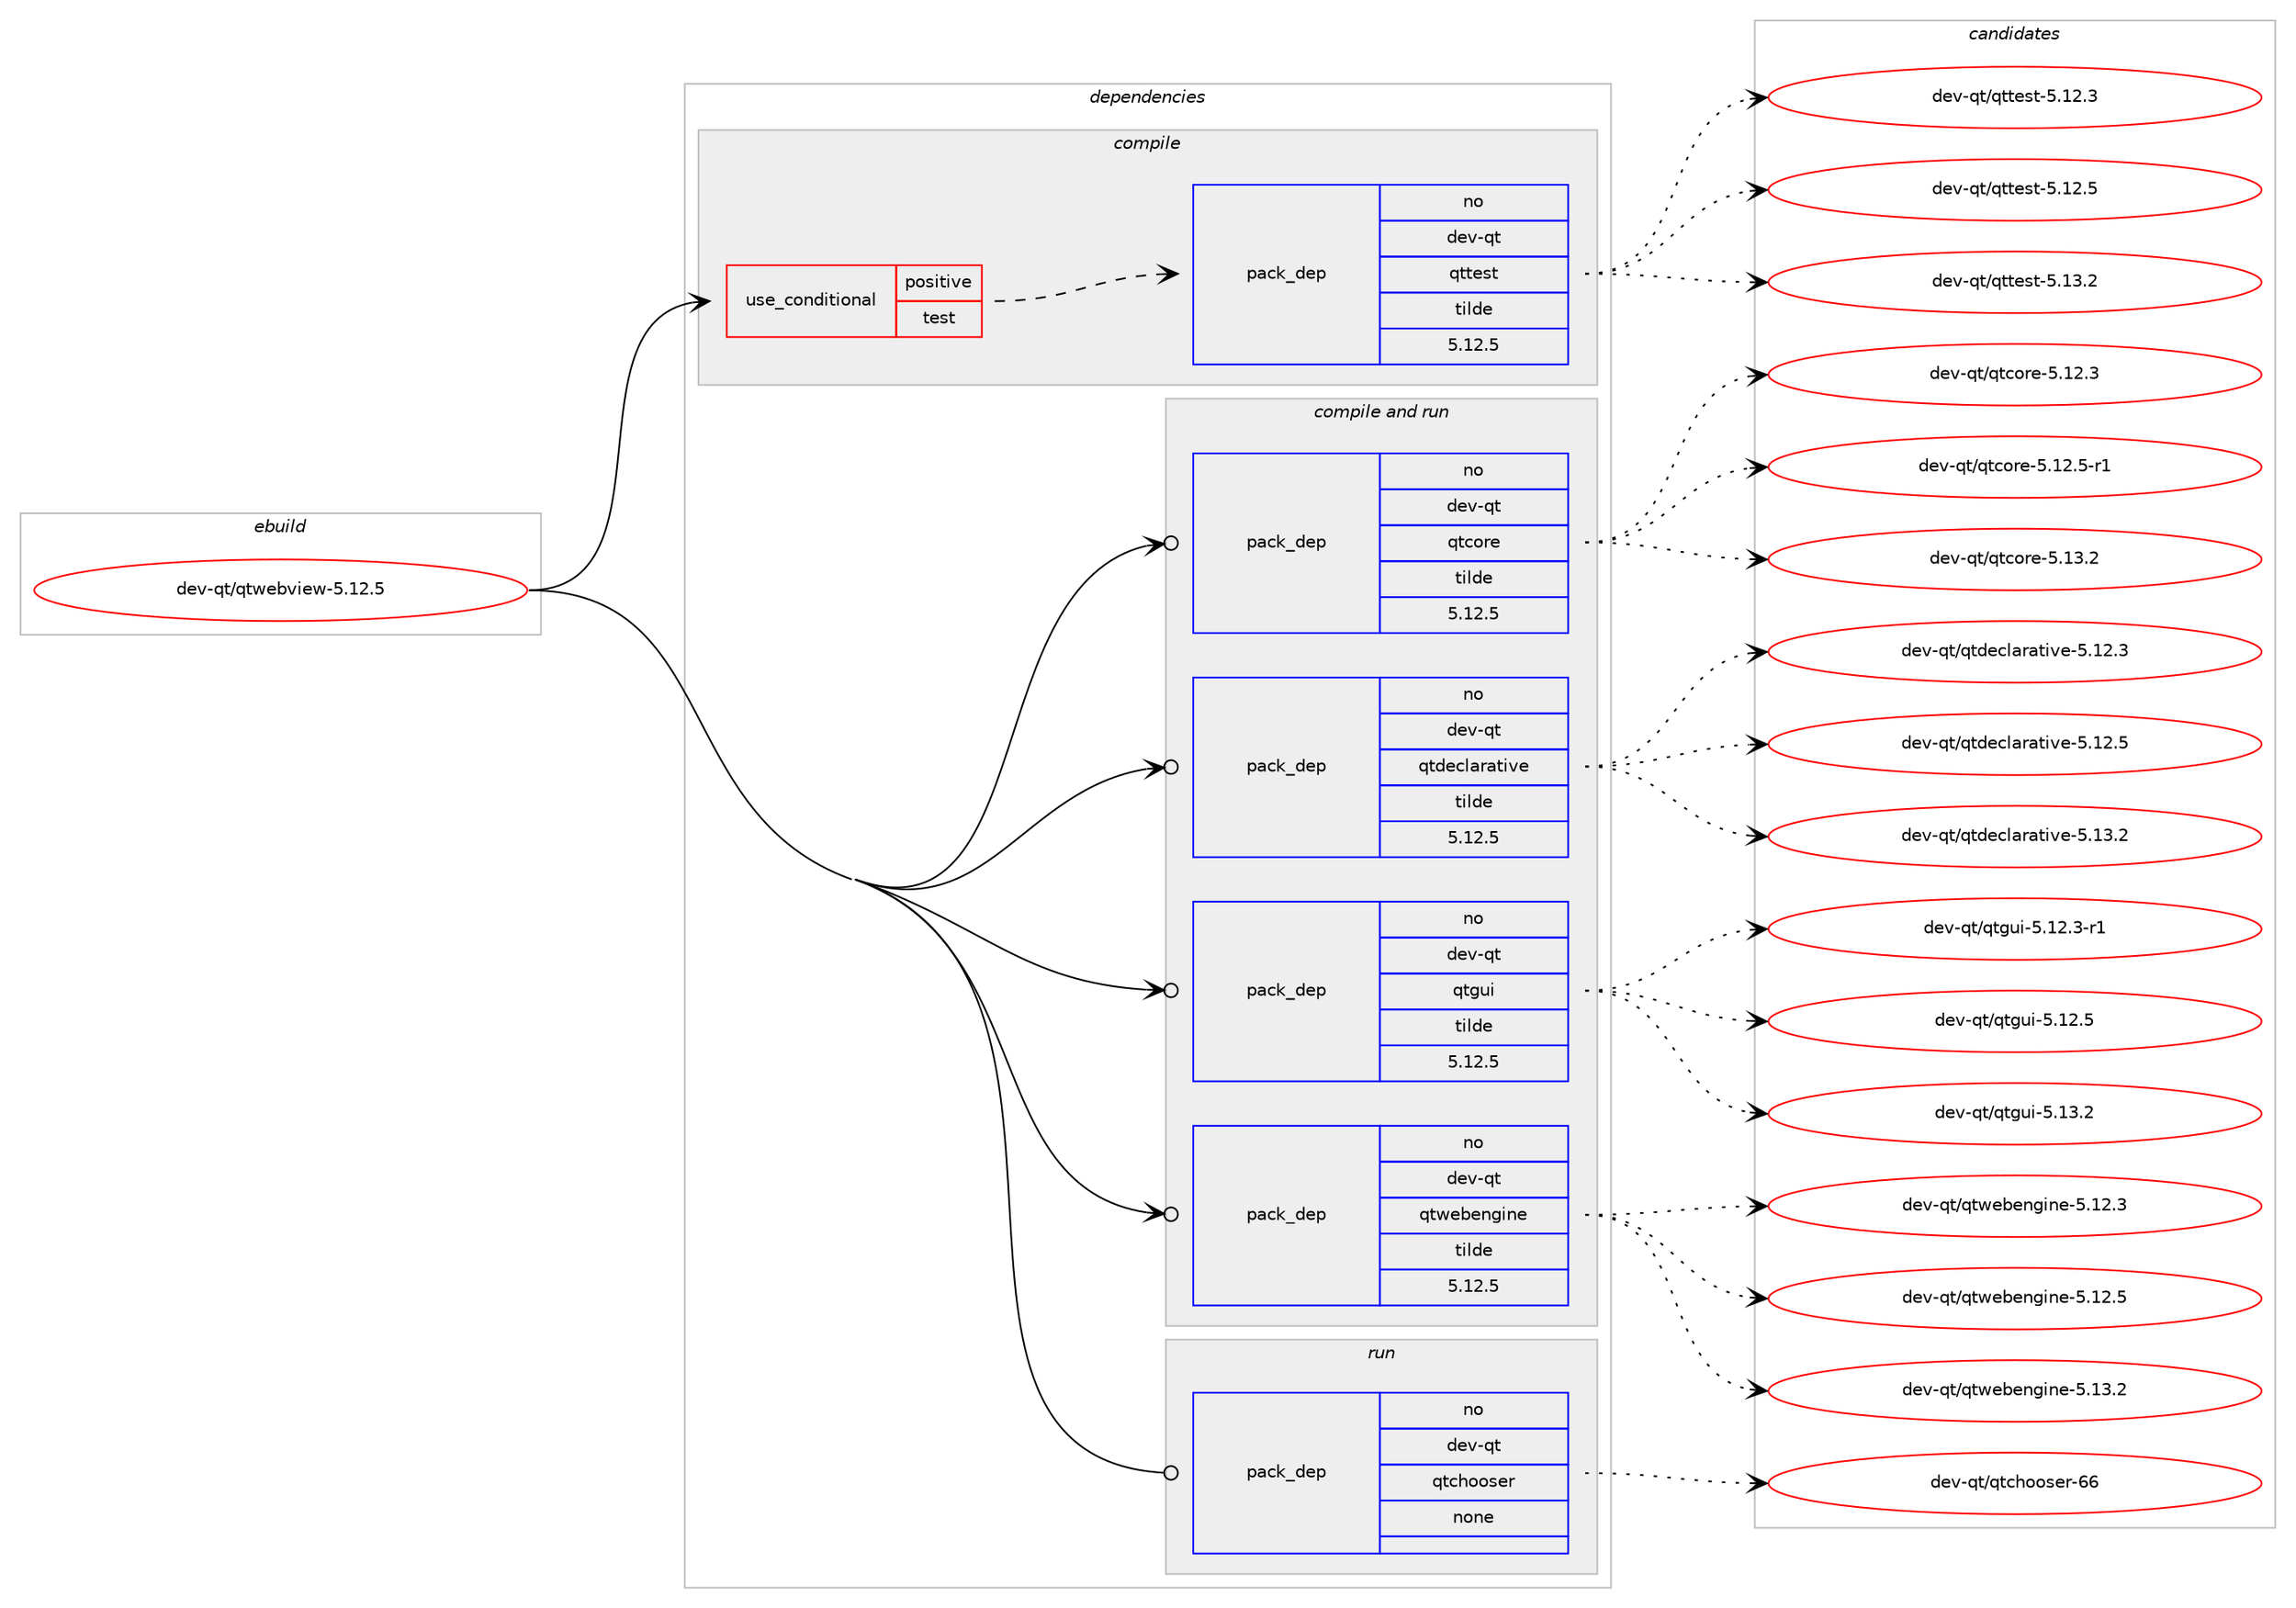 digraph prolog {

# *************
# Graph options
# *************

newrank=true;
concentrate=true;
compound=true;
graph [rankdir=LR,fontname=Helvetica,fontsize=10,ranksep=1.5];#, ranksep=2.5, nodesep=0.2];
edge  [arrowhead=vee];
node  [fontname=Helvetica,fontsize=10];

# **********
# The ebuild
# **********

subgraph cluster_leftcol {
color=gray;
rank=same;
label=<<i>ebuild</i>>;
id [label="dev-qt/qtwebview-5.12.5", color=red, width=4, href="../dev-qt/qtwebview-5.12.5.svg"];
}

# ****************
# The dependencies
# ****************

subgraph cluster_midcol {
color=gray;
label=<<i>dependencies</i>>;
subgraph cluster_compile {
fillcolor="#eeeeee";
style=filled;
label=<<i>compile</i>>;
subgraph cond152536 {
dependency647606 [label=<<TABLE BORDER="0" CELLBORDER="1" CELLSPACING="0" CELLPADDING="4"><TR><TD ROWSPAN="3" CELLPADDING="10">use_conditional</TD></TR><TR><TD>positive</TD></TR><TR><TD>test</TD></TR></TABLE>>, shape=none, color=red];
subgraph pack483174 {
dependency647607 [label=<<TABLE BORDER="0" CELLBORDER="1" CELLSPACING="0" CELLPADDING="4" WIDTH="220"><TR><TD ROWSPAN="6" CELLPADDING="30">pack_dep</TD></TR><TR><TD WIDTH="110">no</TD></TR><TR><TD>dev-qt</TD></TR><TR><TD>qttest</TD></TR><TR><TD>tilde</TD></TR><TR><TD>5.12.5</TD></TR></TABLE>>, shape=none, color=blue];
}
dependency647606:e -> dependency647607:w [weight=20,style="dashed",arrowhead="vee"];
}
id:e -> dependency647606:w [weight=20,style="solid",arrowhead="vee"];
}
subgraph cluster_compileandrun {
fillcolor="#eeeeee";
style=filled;
label=<<i>compile and run</i>>;
subgraph pack483175 {
dependency647608 [label=<<TABLE BORDER="0" CELLBORDER="1" CELLSPACING="0" CELLPADDING="4" WIDTH="220"><TR><TD ROWSPAN="6" CELLPADDING="30">pack_dep</TD></TR><TR><TD WIDTH="110">no</TD></TR><TR><TD>dev-qt</TD></TR><TR><TD>qtcore</TD></TR><TR><TD>tilde</TD></TR><TR><TD>5.12.5</TD></TR></TABLE>>, shape=none, color=blue];
}
id:e -> dependency647608:w [weight=20,style="solid",arrowhead="odotvee"];
subgraph pack483176 {
dependency647609 [label=<<TABLE BORDER="0" CELLBORDER="1" CELLSPACING="0" CELLPADDING="4" WIDTH="220"><TR><TD ROWSPAN="6" CELLPADDING="30">pack_dep</TD></TR><TR><TD WIDTH="110">no</TD></TR><TR><TD>dev-qt</TD></TR><TR><TD>qtdeclarative</TD></TR><TR><TD>tilde</TD></TR><TR><TD>5.12.5</TD></TR></TABLE>>, shape=none, color=blue];
}
id:e -> dependency647609:w [weight=20,style="solid",arrowhead="odotvee"];
subgraph pack483177 {
dependency647610 [label=<<TABLE BORDER="0" CELLBORDER="1" CELLSPACING="0" CELLPADDING="4" WIDTH="220"><TR><TD ROWSPAN="6" CELLPADDING="30">pack_dep</TD></TR><TR><TD WIDTH="110">no</TD></TR><TR><TD>dev-qt</TD></TR><TR><TD>qtgui</TD></TR><TR><TD>tilde</TD></TR><TR><TD>5.12.5</TD></TR></TABLE>>, shape=none, color=blue];
}
id:e -> dependency647610:w [weight=20,style="solid",arrowhead="odotvee"];
subgraph pack483178 {
dependency647611 [label=<<TABLE BORDER="0" CELLBORDER="1" CELLSPACING="0" CELLPADDING="4" WIDTH="220"><TR><TD ROWSPAN="6" CELLPADDING="30">pack_dep</TD></TR><TR><TD WIDTH="110">no</TD></TR><TR><TD>dev-qt</TD></TR><TR><TD>qtwebengine</TD></TR><TR><TD>tilde</TD></TR><TR><TD>5.12.5</TD></TR></TABLE>>, shape=none, color=blue];
}
id:e -> dependency647611:w [weight=20,style="solid",arrowhead="odotvee"];
}
subgraph cluster_run {
fillcolor="#eeeeee";
style=filled;
label=<<i>run</i>>;
subgraph pack483179 {
dependency647612 [label=<<TABLE BORDER="0" CELLBORDER="1" CELLSPACING="0" CELLPADDING="4" WIDTH="220"><TR><TD ROWSPAN="6" CELLPADDING="30">pack_dep</TD></TR><TR><TD WIDTH="110">no</TD></TR><TR><TD>dev-qt</TD></TR><TR><TD>qtchooser</TD></TR><TR><TD>none</TD></TR><TR><TD></TD></TR></TABLE>>, shape=none, color=blue];
}
id:e -> dependency647612:w [weight=20,style="solid",arrowhead="odot"];
}
}

# **************
# The candidates
# **************

subgraph cluster_choices {
rank=same;
color=gray;
label=<<i>candidates</i>>;

subgraph choice483174 {
color=black;
nodesep=1;
choice100101118451131164711311611610111511645534649504651 [label="dev-qt/qttest-5.12.3", color=red, width=4,href="../dev-qt/qttest-5.12.3.svg"];
choice100101118451131164711311611610111511645534649504653 [label="dev-qt/qttest-5.12.5", color=red, width=4,href="../dev-qt/qttest-5.12.5.svg"];
choice100101118451131164711311611610111511645534649514650 [label="dev-qt/qttest-5.13.2", color=red, width=4,href="../dev-qt/qttest-5.13.2.svg"];
dependency647607:e -> choice100101118451131164711311611610111511645534649504651:w [style=dotted,weight="100"];
dependency647607:e -> choice100101118451131164711311611610111511645534649504653:w [style=dotted,weight="100"];
dependency647607:e -> choice100101118451131164711311611610111511645534649514650:w [style=dotted,weight="100"];
}
subgraph choice483175 {
color=black;
nodesep=1;
choice10010111845113116471131169911111410145534649504651 [label="dev-qt/qtcore-5.12.3", color=red, width=4,href="../dev-qt/qtcore-5.12.3.svg"];
choice100101118451131164711311699111114101455346495046534511449 [label="dev-qt/qtcore-5.12.5-r1", color=red, width=4,href="../dev-qt/qtcore-5.12.5-r1.svg"];
choice10010111845113116471131169911111410145534649514650 [label="dev-qt/qtcore-5.13.2", color=red, width=4,href="../dev-qt/qtcore-5.13.2.svg"];
dependency647608:e -> choice10010111845113116471131169911111410145534649504651:w [style=dotted,weight="100"];
dependency647608:e -> choice100101118451131164711311699111114101455346495046534511449:w [style=dotted,weight="100"];
dependency647608:e -> choice10010111845113116471131169911111410145534649514650:w [style=dotted,weight="100"];
}
subgraph choice483176 {
color=black;
nodesep=1;
choice100101118451131164711311610010199108971149711610511810145534649504651 [label="dev-qt/qtdeclarative-5.12.3", color=red, width=4,href="../dev-qt/qtdeclarative-5.12.3.svg"];
choice100101118451131164711311610010199108971149711610511810145534649504653 [label="dev-qt/qtdeclarative-5.12.5", color=red, width=4,href="../dev-qt/qtdeclarative-5.12.5.svg"];
choice100101118451131164711311610010199108971149711610511810145534649514650 [label="dev-qt/qtdeclarative-5.13.2", color=red, width=4,href="../dev-qt/qtdeclarative-5.13.2.svg"];
dependency647609:e -> choice100101118451131164711311610010199108971149711610511810145534649504651:w [style=dotted,weight="100"];
dependency647609:e -> choice100101118451131164711311610010199108971149711610511810145534649504653:w [style=dotted,weight="100"];
dependency647609:e -> choice100101118451131164711311610010199108971149711610511810145534649514650:w [style=dotted,weight="100"];
}
subgraph choice483177 {
color=black;
nodesep=1;
choice1001011184511311647113116103117105455346495046514511449 [label="dev-qt/qtgui-5.12.3-r1", color=red, width=4,href="../dev-qt/qtgui-5.12.3-r1.svg"];
choice100101118451131164711311610311710545534649504653 [label="dev-qt/qtgui-5.12.5", color=red, width=4,href="../dev-qt/qtgui-5.12.5.svg"];
choice100101118451131164711311610311710545534649514650 [label="dev-qt/qtgui-5.13.2", color=red, width=4,href="../dev-qt/qtgui-5.13.2.svg"];
dependency647610:e -> choice1001011184511311647113116103117105455346495046514511449:w [style=dotted,weight="100"];
dependency647610:e -> choice100101118451131164711311610311710545534649504653:w [style=dotted,weight="100"];
dependency647610:e -> choice100101118451131164711311610311710545534649514650:w [style=dotted,weight="100"];
}
subgraph choice483178 {
color=black;
nodesep=1;
choice10010111845113116471131161191019810111010310511010145534649504651 [label="dev-qt/qtwebengine-5.12.3", color=red, width=4,href="../dev-qt/qtwebengine-5.12.3.svg"];
choice10010111845113116471131161191019810111010310511010145534649504653 [label="dev-qt/qtwebengine-5.12.5", color=red, width=4,href="../dev-qt/qtwebengine-5.12.5.svg"];
choice10010111845113116471131161191019810111010310511010145534649514650 [label="dev-qt/qtwebengine-5.13.2", color=red, width=4,href="../dev-qt/qtwebengine-5.13.2.svg"];
dependency647611:e -> choice10010111845113116471131161191019810111010310511010145534649504651:w [style=dotted,weight="100"];
dependency647611:e -> choice10010111845113116471131161191019810111010310511010145534649504653:w [style=dotted,weight="100"];
dependency647611:e -> choice10010111845113116471131161191019810111010310511010145534649514650:w [style=dotted,weight="100"];
}
subgraph choice483179 {
color=black;
nodesep=1;
choice100101118451131164711311699104111111115101114455454 [label="dev-qt/qtchooser-66", color=red, width=4,href="../dev-qt/qtchooser-66.svg"];
dependency647612:e -> choice100101118451131164711311699104111111115101114455454:w [style=dotted,weight="100"];
}
}

}

